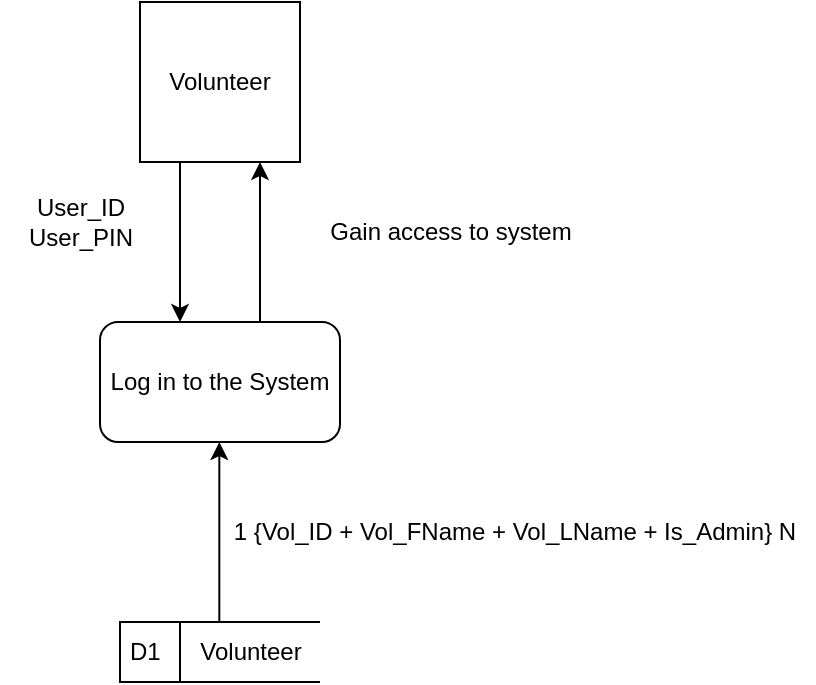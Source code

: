 <mxfile version="26.2.14">
  <diagram name="Page-1" id="ObPIO45_PiQr8g9zLOXR">
    <mxGraphModel dx="714" dy="375" grid="1" gridSize="10" guides="1" tooltips="1" connect="1" arrows="1" fold="1" page="1" pageScale="1" pageWidth="850" pageHeight="1100" math="0" shadow="0">
      <root>
        <mxCell id="0" />
        <mxCell id="1" parent="0" />
        <mxCell id="fCMUgm20pQ58N2CfXYkV-5" style="edgeStyle=orthogonalEdgeStyle;rounded=0;orthogonalLoop=1;jettySize=auto;html=1;entryX=0.5;entryY=0;entryDx=0;entryDy=0;" edge="1" parent="1">
          <mxGeometry relative="1" as="geometry">
            <mxPoint x="108" y="90" as="sourcePoint" />
            <mxPoint x="108" y="170" as="targetPoint" />
          </mxGeometry>
        </mxCell>
        <mxCell id="BIHh8B7FmufUokxiezGY-2" value="Volunteer" style="whiteSpace=wrap;html=1;aspect=fixed;" parent="1" vertex="1">
          <mxGeometry x="88" y="10" width="80" height="80" as="geometry" />
        </mxCell>
        <mxCell id="BIHh8B7FmufUokxiezGY-3" value="Log in to the System" style="rounded=1;whiteSpace=wrap;html=1;" parent="1" vertex="1">
          <mxGeometry x="68" y="170" width="120" height="60" as="geometry" />
        </mxCell>
        <mxCell id="fCMUgm20pQ58N2CfXYkV-2" value="" style="group" vertex="1" connectable="0" parent="1">
          <mxGeometry x="78" y="320" width="100" height="30" as="geometry" />
        </mxCell>
        <mxCell id="BIHh8B7FmufUokxiezGY-1" value="D1" style="html=1;dashed=0;whiteSpace=wrap;shape=mxgraph.dfd.dataStoreID;align=left;spacingLeft=3;points=[[0,0],[0.5,0],[1,0],[0,0.5],[1,0.5],[0,1],[0.5,1],[1,1]];movable=0;resizable=0;rotatable=0;deletable=0;editable=0;locked=1;connectable=0;" parent="fCMUgm20pQ58N2CfXYkV-2" vertex="1">
          <mxGeometry width="100" height="30" as="geometry" />
        </mxCell>
        <mxCell id="fCMUgm20pQ58N2CfXYkV-1" value="Volunteer" style="text;html=1;align=center;verticalAlign=middle;resizable=1;points=[];autosize=1;strokeColor=none;fillColor=none;movable=1;rotatable=1;deletable=1;editable=1;locked=0;connectable=1;" vertex="1" parent="fCMUgm20pQ58N2CfXYkV-2">
          <mxGeometry x="30" width="70" height="30" as="geometry" />
        </mxCell>
        <mxCell id="fCMUgm20pQ58N2CfXYkV-6" style="edgeStyle=orthogonalEdgeStyle;rounded=0;orthogonalLoop=1;jettySize=auto;html=1;entryX=0.5;entryY=0;entryDx=0;entryDy=0;" edge="1" parent="1">
          <mxGeometry relative="1" as="geometry">
            <mxPoint x="148" y="170" as="sourcePoint" />
            <mxPoint x="148" y="90" as="targetPoint" />
          </mxGeometry>
        </mxCell>
        <mxCell id="fCMUgm20pQ58N2CfXYkV-9" value="User_ID&lt;div&gt;User_PIN&lt;/div&gt;" style="text;html=1;align=center;verticalAlign=middle;resizable=0;points=[];autosize=1;strokeColor=none;fillColor=none;" vertex="1" parent="1">
          <mxGeometry x="18" y="100" width="80" height="40" as="geometry" />
        </mxCell>
        <mxCell id="fCMUgm20pQ58N2CfXYkV-11" style="edgeStyle=orthogonalEdgeStyle;rounded=0;orthogonalLoop=1;jettySize=auto;html=1;" edge="1" parent="1">
          <mxGeometry relative="1" as="geometry">
            <mxPoint x="127.66" y="230" as="targetPoint" />
            <mxPoint x="127.66" y="320" as="sourcePoint" />
          </mxGeometry>
        </mxCell>
        <mxCell id="fCMUgm20pQ58N2CfXYkV-12" value="1 {Vol_ID + Vol_FName + Vol_LName + Is_Admin} N" style="text;html=1;align=center;verticalAlign=middle;resizable=0;points=[];autosize=1;strokeColor=none;fillColor=none;" vertex="1" parent="1">
          <mxGeometry x="125" y="260" width="300" height="30" as="geometry" />
        </mxCell>
        <mxCell id="fCMUgm20pQ58N2CfXYkV-13" value="Gain access to system" style="text;html=1;align=center;verticalAlign=middle;resizable=0;points=[];autosize=1;strokeColor=none;fillColor=none;" vertex="1" parent="1">
          <mxGeometry x="173" y="110" width="140" height="30" as="geometry" />
        </mxCell>
      </root>
    </mxGraphModel>
  </diagram>
</mxfile>
